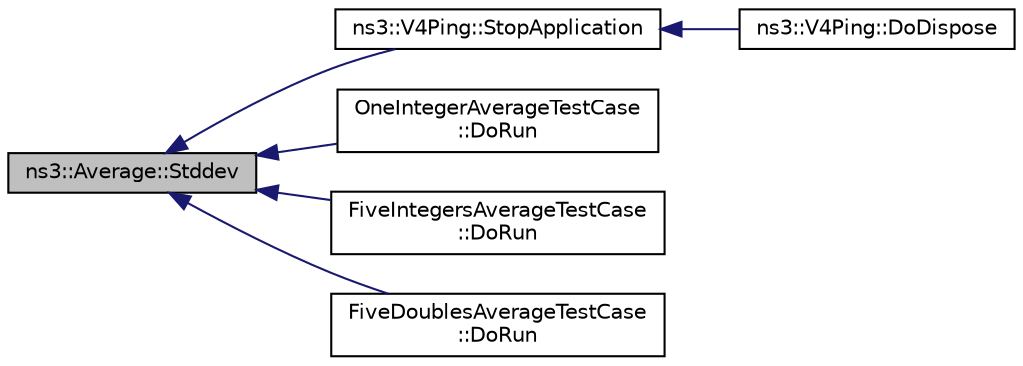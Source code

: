 digraph "ns3::Average::Stddev"
{
  edge [fontname="Helvetica",fontsize="10",labelfontname="Helvetica",labelfontsize="10"];
  node [fontname="Helvetica",fontsize="10",shape=record];
  rankdir="LR";
  Node1 [label="ns3::Average::Stddev",height=0.2,width=0.4,color="black", fillcolor="grey75", style="filled", fontcolor="black"];
  Node1 -> Node2 [dir="back",color="midnightblue",fontsize="10",style="solid"];
  Node2 [label="ns3::V4Ping::StopApplication",height=0.2,width=0.4,color="black", fillcolor="white", style="filled",URL="$d3/da5/classns3_1_1V4Ping.html#afbf27c64128d147b0d51dfa09ce7b1c8",tooltip="Application specific shutdown code. "];
  Node2 -> Node3 [dir="back",color="midnightblue",fontsize="10",style="solid"];
  Node3 [label="ns3::V4Ping::DoDispose",height=0.2,width=0.4,color="black", fillcolor="white", style="filled",URL="$d3/da5/classns3_1_1V4Ping.html#a78c38c5ceb8df123483c27421e2257ad"];
  Node1 -> Node4 [dir="back",color="midnightblue",fontsize="10",style="solid"];
  Node4 [label="OneIntegerAverageTestCase\l::DoRun",height=0.2,width=0.4,color="black", fillcolor="white", style="filled",URL="$d0/d1e/classOneIntegerAverageTestCase.html#a962250f65e253c4f61890b423f9b2e62",tooltip="Implementation to actually run this TestCase. "];
  Node1 -> Node5 [dir="back",color="midnightblue",fontsize="10",style="solid"];
  Node5 [label="FiveIntegersAverageTestCase\l::DoRun",height=0.2,width=0.4,color="black", fillcolor="white", style="filled",URL="$d9/d20/classFiveIntegersAverageTestCase.html#aab1153b04e5f0c96cbefe3b438ac1bd1",tooltip="Implementation to actually run this TestCase. "];
  Node1 -> Node6 [dir="back",color="midnightblue",fontsize="10",style="solid"];
  Node6 [label="FiveDoublesAverageTestCase\l::DoRun",height=0.2,width=0.4,color="black", fillcolor="white", style="filled",URL="$dd/d8b/classFiveDoublesAverageTestCase.html#aacfcb4f28de8cd6cca19268e9695704d",tooltip="Implementation to actually run this TestCase. "];
}
